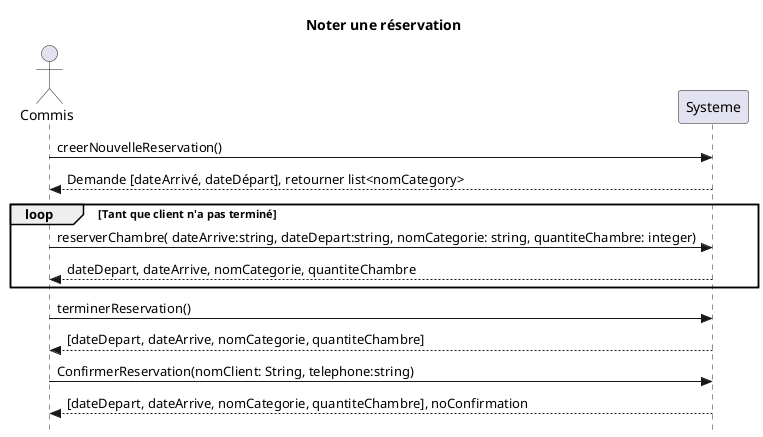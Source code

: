 @startuml
skinparam Style strictuml
actor Commis
title Noter une réservation

Commis -> Systeme: creerNouvelleReservation()
Systeme --> Commis : Demande [dateArrivé, dateDépart], retourner list<nomCategory>

loop Tant que client n'a pas terminé
    Commis -> Systeme: reserverChambre( dateArrive:string, dateDepart:string, nomCategorie: string, quantiteChambre: integer)
    Systeme --> Commis: dateDepart, dateArrive, nomCategorie, quantiteChambre
end

Commis -> Systeme: terminerReservation()
Systeme --> Commis: [dateDepart, dateArrive, nomCategorie, quantiteChambre]

Commis -> Systeme: ConfirmerReservation(nomClient: String, telephone:string)
Systeme --> Commis: [dateDepart, dateArrive, nomCategorie, quantiteChambre], noConfirmation
@enduml 